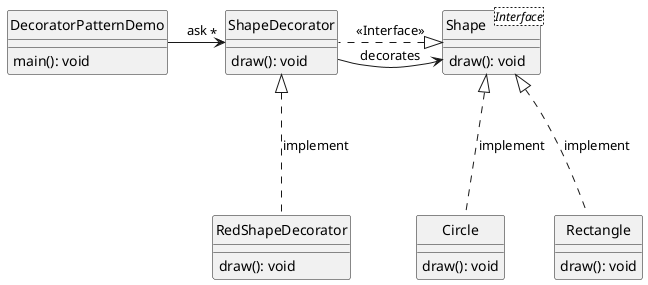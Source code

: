 
@startuml Diagramme de classe
skinparam Style Strictuml
class Shape <Interface>{
draw(): void
}
class Circle{
draw(): void
}
class Rectangle{
draw(): void
}
class ShapeDecorator{
draw(): void
}
Class RedShapeDecorator{
draw(): void
}
class DecoratorPatternDemo{
    main(): void
}
DecoratorPatternDemo -right-> "*" ShapeDecorator: ask
ShapeDecorator .-left-|> Shape: <<Interface>>  
Circle .-up-|> Shape: implement
Rectangle .-up-|> Shape: implement

RedShapeDecorator  .-up-|> ShapeDecorator: implement
ShapeDecorator --> Shape:  decorates


@enduml